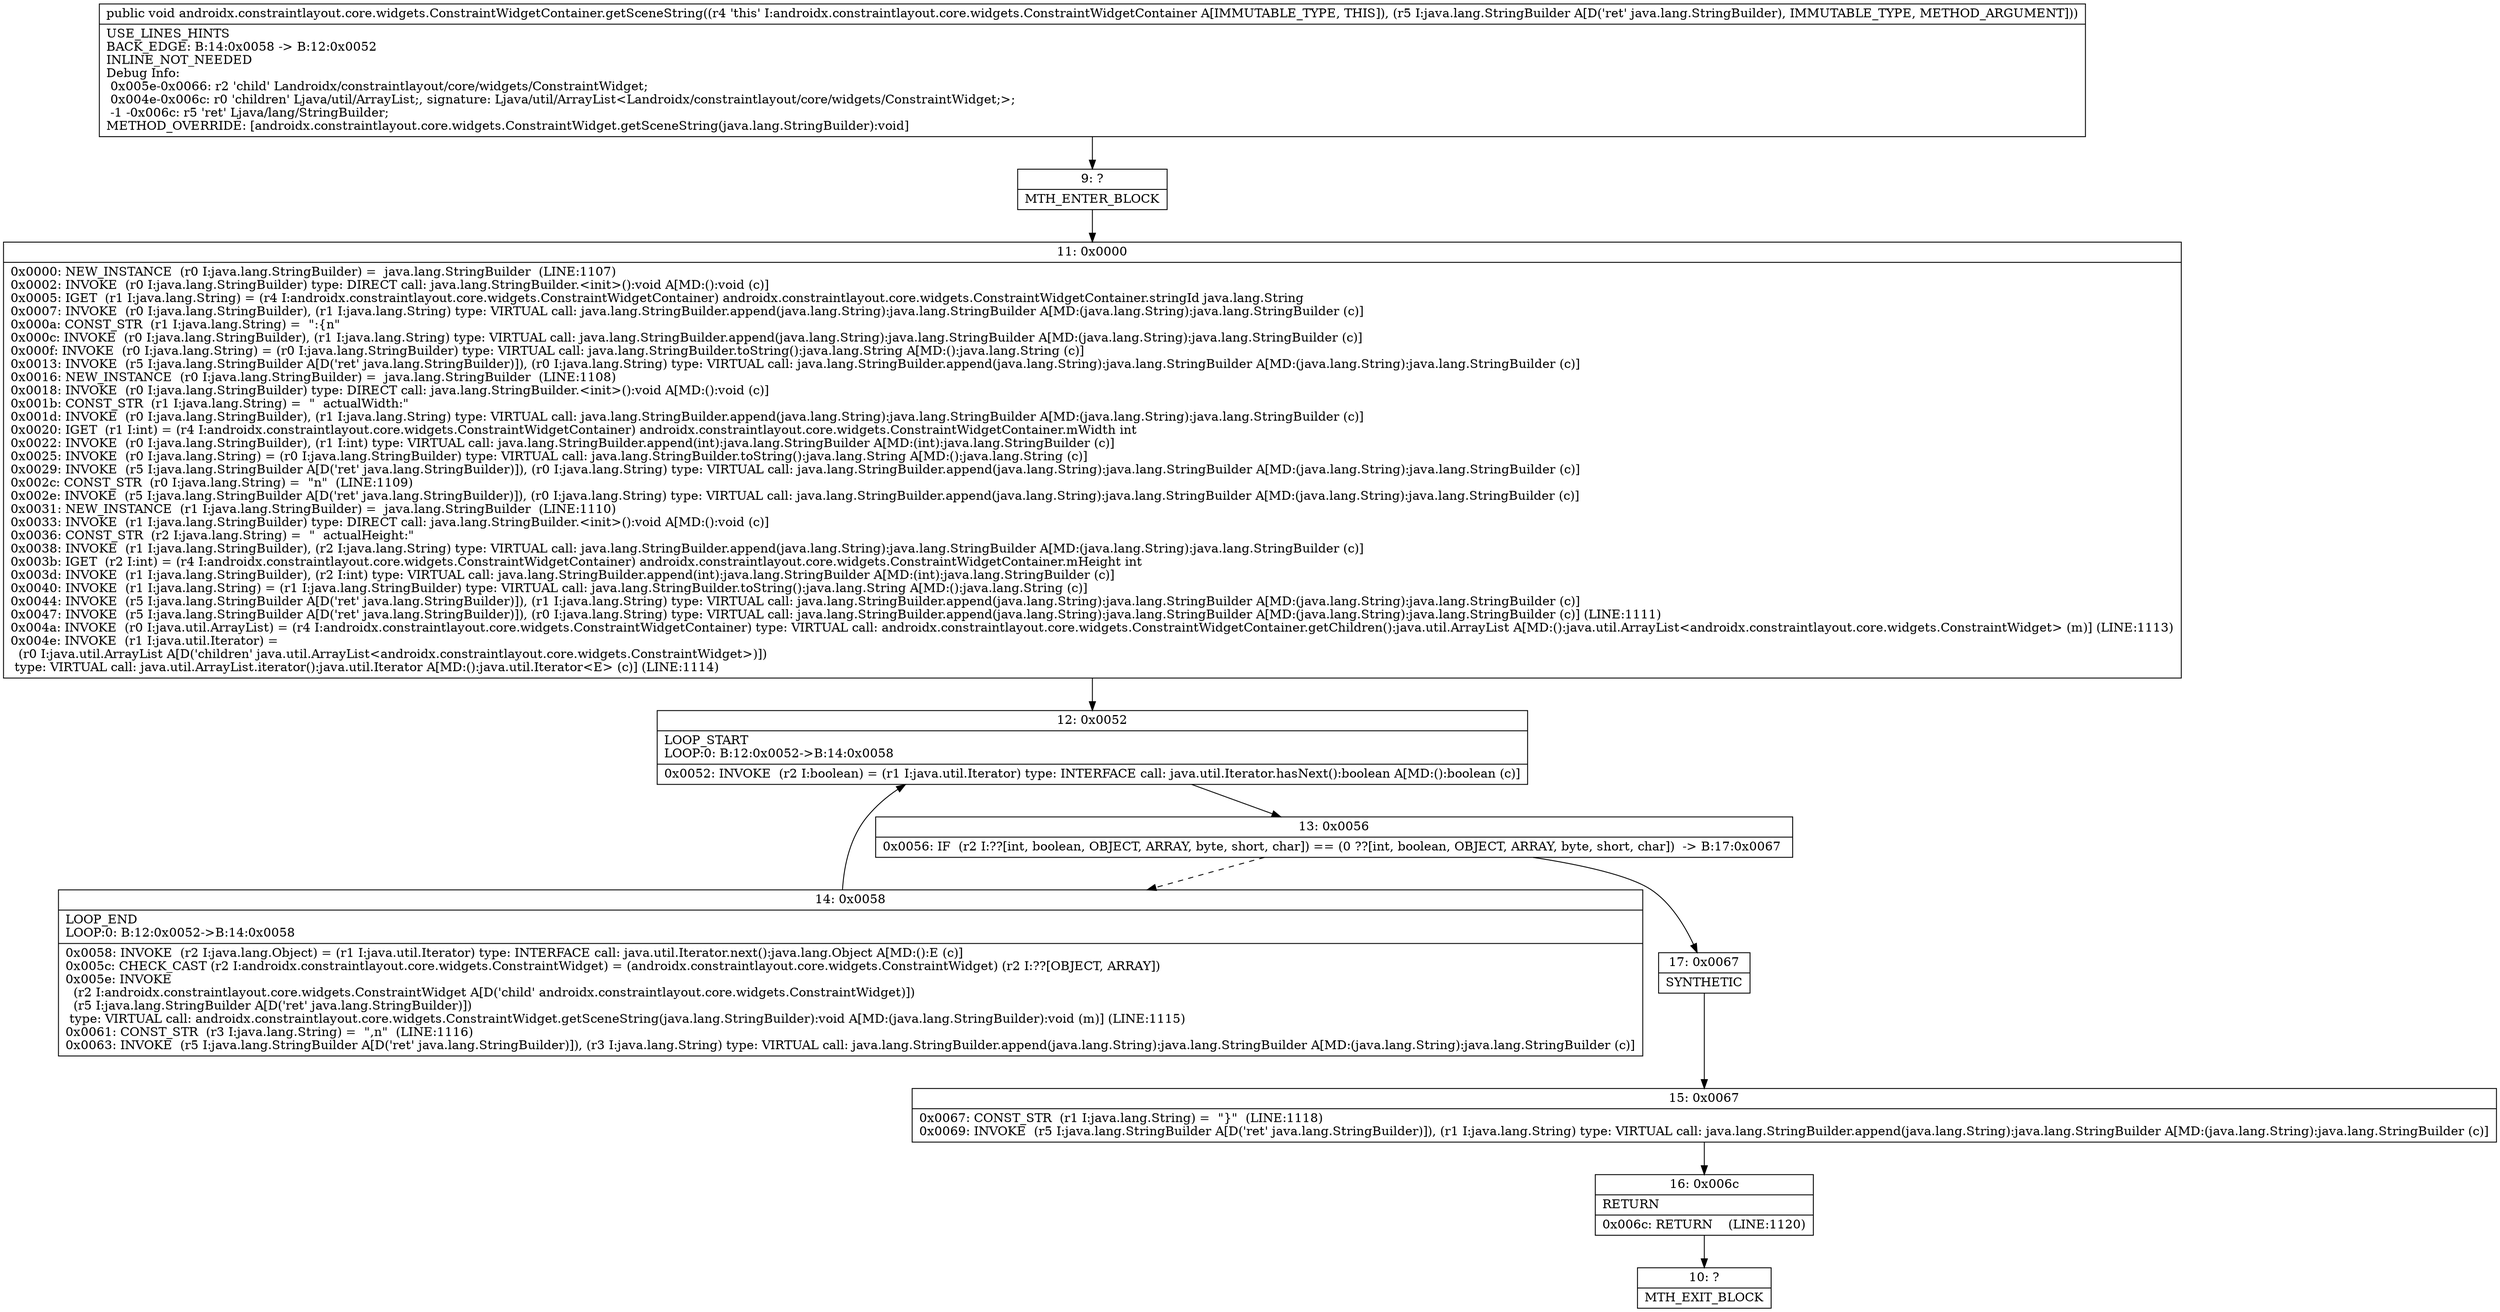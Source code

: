 digraph "CFG forandroidx.constraintlayout.core.widgets.ConstraintWidgetContainer.getSceneString(Ljava\/lang\/StringBuilder;)V" {
Node_9 [shape=record,label="{9\:\ ?|MTH_ENTER_BLOCK\l}"];
Node_11 [shape=record,label="{11\:\ 0x0000|0x0000: NEW_INSTANCE  (r0 I:java.lang.StringBuilder) =  java.lang.StringBuilder  (LINE:1107)\l0x0002: INVOKE  (r0 I:java.lang.StringBuilder) type: DIRECT call: java.lang.StringBuilder.\<init\>():void A[MD:():void (c)]\l0x0005: IGET  (r1 I:java.lang.String) = (r4 I:androidx.constraintlayout.core.widgets.ConstraintWidgetContainer) androidx.constraintlayout.core.widgets.ConstraintWidgetContainer.stringId java.lang.String \l0x0007: INVOKE  (r0 I:java.lang.StringBuilder), (r1 I:java.lang.String) type: VIRTUAL call: java.lang.StringBuilder.append(java.lang.String):java.lang.StringBuilder A[MD:(java.lang.String):java.lang.StringBuilder (c)]\l0x000a: CONST_STR  (r1 I:java.lang.String) =  \":\{n\" \l0x000c: INVOKE  (r0 I:java.lang.StringBuilder), (r1 I:java.lang.String) type: VIRTUAL call: java.lang.StringBuilder.append(java.lang.String):java.lang.StringBuilder A[MD:(java.lang.String):java.lang.StringBuilder (c)]\l0x000f: INVOKE  (r0 I:java.lang.String) = (r0 I:java.lang.StringBuilder) type: VIRTUAL call: java.lang.StringBuilder.toString():java.lang.String A[MD:():java.lang.String (c)]\l0x0013: INVOKE  (r5 I:java.lang.StringBuilder A[D('ret' java.lang.StringBuilder)]), (r0 I:java.lang.String) type: VIRTUAL call: java.lang.StringBuilder.append(java.lang.String):java.lang.StringBuilder A[MD:(java.lang.String):java.lang.StringBuilder (c)]\l0x0016: NEW_INSTANCE  (r0 I:java.lang.StringBuilder) =  java.lang.StringBuilder  (LINE:1108)\l0x0018: INVOKE  (r0 I:java.lang.StringBuilder) type: DIRECT call: java.lang.StringBuilder.\<init\>():void A[MD:():void (c)]\l0x001b: CONST_STR  (r1 I:java.lang.String) =  \"  actualWidth:\" \l0x001d: INVOKE  (r0 I:java.lang.StringBuilder), (r1 I:java.lang.String) type: VIRTUAL call: java.lang.StringBuilder.append(java.lang.String):java.lang.StringBuilder A[MD:(java.lang.String):java.lang.StringBuilder (c)]\l0x0020: IGET  (r1 I:int) = (r4 I:androidx.constraintlayout.core.widgets.ConstraintWidgetContainer) androidx.constraintlayout.core.widgets.ConstraintWidgetContainer.mWidth int \l0x0022: INVOKE  (r0 I:java.lang.StringBuilder), (r1 I:int) type: VIRTUAL call: java.lang.StringBuilder.append(int):java.lang.StringBuilder A[MD:(int):java.lang.StringBuilder (c)]\l0x0025: INVOKE  (r0 I:java.lang.String) = (r0 I:java.lang.StringBuilder) type: VIRTUAL call: java.lang.StringBuilder.toString():java.lang.String A[MD:():java.lang.String (c)]\l0x0029: INVOKE  (r5 I:java.lang.StringBuilder A[D('ret' java.lang.StringBuilder)]), (r0 I:java.lang.String) type: VIRTUAL call: java.lang.StringBuilder.append(java.lang.String):java.lang.StringBuilder A[MD:(java.lang.String):java.lang.StringBuilder (c)]\l0x002c: CONST_STR  (r0 I:java.lang.String) =  \"n\"  (LINE:1109)\l0x002e: INVOKE  (r5 I:java.lang.StringBuilder A[D('ret' java.lang.StringBuilder)]), (r0 I:java.lang.String) type: VIRTUAL call: java.lang.StringBuilder.append(java.lang.String):java.lang.StringBuilder A[MD:(java.lang.String):java.lang.StringBuilder (c)]\l0x0031: NEW_INSTANCE  (r1 I:java.lang.StringBuilder) =  java.lang.StringBuilder  (LINE:1110)\l0x0033: INVOKE  (r1 I:java.lang.StringBuilder) type: DIRECT call: java.lang.StringBuilder.\<init\>():void A[MD:():void (c)]\l0x0036: CONST_STR  (r2 I:java.lang.String) =  \"  actualHeight:\" \l0x0038: INVOKE  (r1 I:java.lang.StringBuilder), (r2 I:java.lang.String) type: VIRTUAL call: java.lang.StringBuilder.append(java.lang.String):java.lang.StringBuilder A[MD:(java.lang.String):java.lang.StringBuilder (c)]\l0x003b: IGET  (r2 I:int) = (r4 I:androidx.constraintlayout.core.widgets.ConstraintWidgetContainer) androidx.constraintlayout.core.widgets.ConstraintWidgetContainer.mHeight int \l0x003d: INVOKE  (r1 I:java.lang.StringBuilder), (r2 I:int) type: VIRTUAL call: java.lang.StringBuilder.append(int):java.lang.StringBuilder A[MD:(int):java.lang.StringBuilder (c)]\l0x0040: INVOKE  (r1 I:java.lang.String) = (r1 I:java.lang.StringBuilder) type: VIRTUAL call: java.lang.StringBuilder.toString():java.lang.String A[MD:():java.lang.String (c)]\l0x0044: INVOKE  (r5 I:java.lang.StringBuilder A[D('ret' java.lang.StringBuilder)]), (r1 I:java.lang.String) type: VIRTUAL call: java.lang.StringBuilder.append(java.lang.String):java.lang.StringBuilder A[MD:(java.lang.String):java.lang.StringBuilder (c)]\l0x0047: INVOKE  (r5 I:java.lang.StringBuilder A[D('ret' java.lang.StringBuilder)]), (r0 I:java.lang.String) type: VIRTUAL call: java.lang.StringBuilder.append(java.lang.String):java.lang.StringBuilder A[MD:(java.lang.String):java.lang.StringBuilder (c)] (LINE:1111)\l0x004a: INVOKE  (r0 I:java.util.ArrayList) = (r4 I:androidx.constraintlayout.core.widgets.ConstraintWidgetContainer) type: VIRTUAL call: androidx.constraintlayout.core.widgets.ConstraintWidgetContainer.getChildren():java.util.ArrayList A[MD:():java.util.ArrayList\<androidx.constraintlayout.core.widgets.ConstraintWidget\> (m)] (LINE:1113)\l0x004e: INVOKE  (r1 I:java.util.Iterator) = \l  (r0 I:java.util.ArrayList A[D('children' java.util.ArrayList\<androidx.constraintlayout.core.widgets.ConstraintWidget\>)])\l type: VIRTUAL call: java.util.ArrayList.iterator():java.util.Iterator A[MD:():java.util.Iterator\<E\> (c)] (LINE:1114)\l}"];
Node_12 [shape=record,label="{12\:\ 0x0052|LOOP_START\lLOOP:0: B:12:0x0052\-\>B:14:0x0058\l|0x0052: INVOKE  (r2 I:boolean) = (r1 I:java.util.Iterator) type: INTERFACE call: java.util.Iterator.hasNext():boolean A[MD:():boolean (c)]\l}"];
Node_13 [shape=record,label="{13\:\ 0x0056|0x0056: IF  (r2 I:??[int, boolean, OBJECT, ARRAY, byte, short, char]) == (0 ??[int, boolean, OBJECT, ARRAY, byte, short, char])  \-\> B:17:0x0067 \l}"];
Node_14 [shape=record,label="{14\:\ 0x0058|LOOP_END\lLOOP:0: B:12:0x0052\-\>B:14:0x0058\l|0x0058: INVOKE  (r2 I:java.lang.Object) = (r1 I:java.util.Iterator) type: INTERFACE call: java.util.Iterator.next():java.lang.Object A[MD:():E (c)]\l0x005c: CHECK_CAST (r2 I:androidx.constraintlayout.core.widgets.ConstraintWidget) = (androidx.constraintlayout.core.widgets.ConstraintWidget) (r2 I:??[OBJECT, ARRAY]) \l0x005e: INVOKE  \l  (r2 I:androidx.constraintlayout.core.widgets.ConstraintWidget A[D('child' androidx.constraintlayout.core.widgets.ConstraintWidget)])\l  (r5 I:java.lang.StringBuilder A[D('ret' java.lang.StringBuilder)])\l type: VIRTUAL call: androidx.constraintlayout.core.widgets.ConstraintWidget.getSceneString(java.lang.StringBuilder):void A[MD:(java.lang.StringBuilder):void (m)] (LINE:1115)\l0x0061: CONST_STR  (r3 I:java.lang.String) =  \",n\"  (LINE:1116)\l0x0063: INVOKE  (r5 I:java.lang.StringBuilder A[D('ret' java.lang.StringBuilder)]), (r3 I:java.lang.String) type: VIRTUAL call: java.lang.StringBuilder.append(java.lang.String):java.lang.StringBuilder A[MD:(java.lang.String):java.lang.StringBuilder (c)]\l}"];
Node_17 [shape=record,label="{17\:\ 0x0067|SYNTHETIC\l}"];
Node_15 [shape=record,label="{15\:\ 0x0067|0x0067: CONST_STR  (r1 I:java.lang.String) =  \"\}\"  (LINE:1118)\l0x0069: INVOKE  (r5 I:java.lang.StringBuilder A[D('ret' java.lang.StringBuilder)]), (r1 I:java.lang.String) type: VIRTUAL call: java.lang.StringBuilder.append(java.lang.String):java.lang.StringBuilder A[MD:(java.lang.String):java.lang.StringBuilder (c)]\l}"];
Node_16 [shape=record,label="{16\:\ 0x006c|RETURN\l|0x006c: RETURN    (LINE:1120)\l}"];
Node_10 [shape=record,label="{10\:\ ?|MTH_EXIT_BLOCK\l}"];
MethodNode[shape=record,label="{public void androidx.constraintlayout.core.widgets.ConstraintWidgetContainer.getSceneString((r4 'this' I:androidx.constraintlayout.core.widgets.ConstraintWidgetContainer A[IMMUTABLE_TYPE, THIS]), (r5 I:java.lang.StringBuilder A[D('ret' java.lang.StringBuilder), IMMUTABLE_TYPE, METHOD_ARGUMENT]))  | USE_LINES_HINTS\lBACK_EDGE: B:14:0x0058 \-\> B:12:0x0052\lINLINE_NOT_NEEDED\lDebug Info:\l  0x005e\-0x0066: r2 'child' Landroidx\/constraintlayout\/core\/widgets\/ConstraintWidget;\l  0x004e\-0x006c: r0 'children' Ljava\/util\/ArrayList;, signature: Ljava\/util\/ArrayList\<Landroidx\/constraintlayout\/core\/widgets\/ConstraintWidget;\>;\l  \-1 \-0x006c: r5 'ret' Ljava\/lang\/StringBuilder;\lMETHOD_OVERRIDE: [androidx.constraintlayout.core.widgets.ConstraintWidget.getSceneString(java.lang.StringBuilder):void]\l}"];
MethodNode -> Node_9;Node_9 -> Node_11;
Node_11 -> Node_12;
Node_12 -> Node_13;
Node_13 -> Node_14[style=dashed];
Node_13 -> Node_17;
Node_14 -> Node_12;
Node_17 -> Node_15;
Node_15 -> Node_16;
Node_16 -> Node_10;
}

